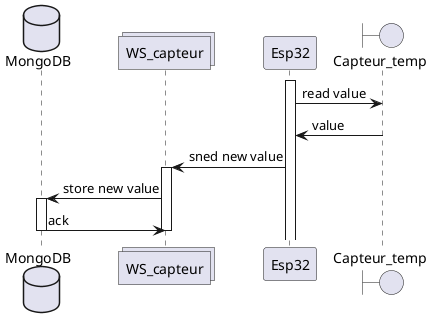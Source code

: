 @@startuml senario_lecture_temperature


database MongoDB as mdb
collections WS_capteur as wsc
participant Esp32 as esp
boundary Capteur_temp as ct

activate esp
esp -> ct : read value
ct -> esp : value

esp -> wsc : sned new value
activate wsc
wsc -> mdb : store new value
activate mdb
mdb -> wsc : ack
deactivate mdb
deactivate wsc

@@enduml